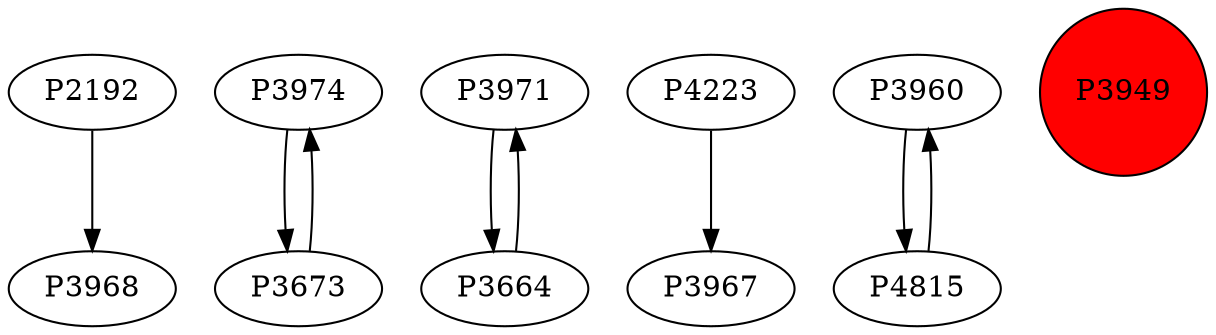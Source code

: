 digraph {
	P2192 -> P3968
	P3974 -> P3673
	P3971 -> P3664
	P4223 -> P3967
	P3960 -> P4815
	P3673 -> P3974
	P4815 -> P3960
	P3664 -> P3971
	P3949 [shape=circle]
	P3949 [style=filled]
	P3949 [fillcolor=red]
}